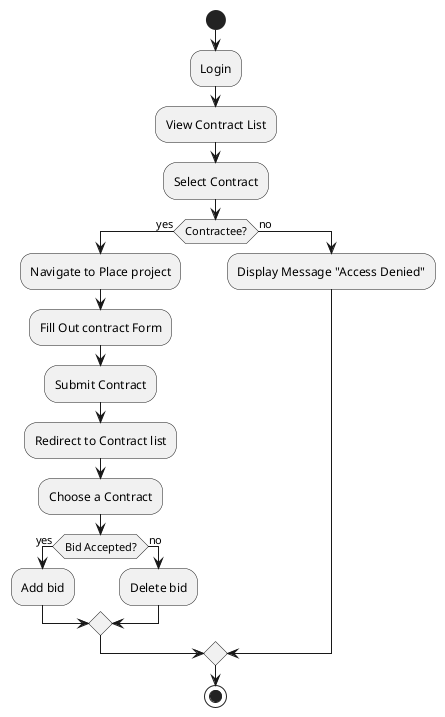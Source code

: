 @startuml
|User|
start
:Login;
:View Contract List;
:Select Contract;
if (Contractee?) then (yes)
:Navigate to Place project;
:Fill Out contract Form;
:Submit Contract;
:Redirect to Contract list;
:Choose a Contract;
if (Bid Accepted?) then (yes)
:Add bid;
else (no)
:Delete bid;
endif
else(no)
:Display Message "Access Denied";
endif
stop
@enduml
